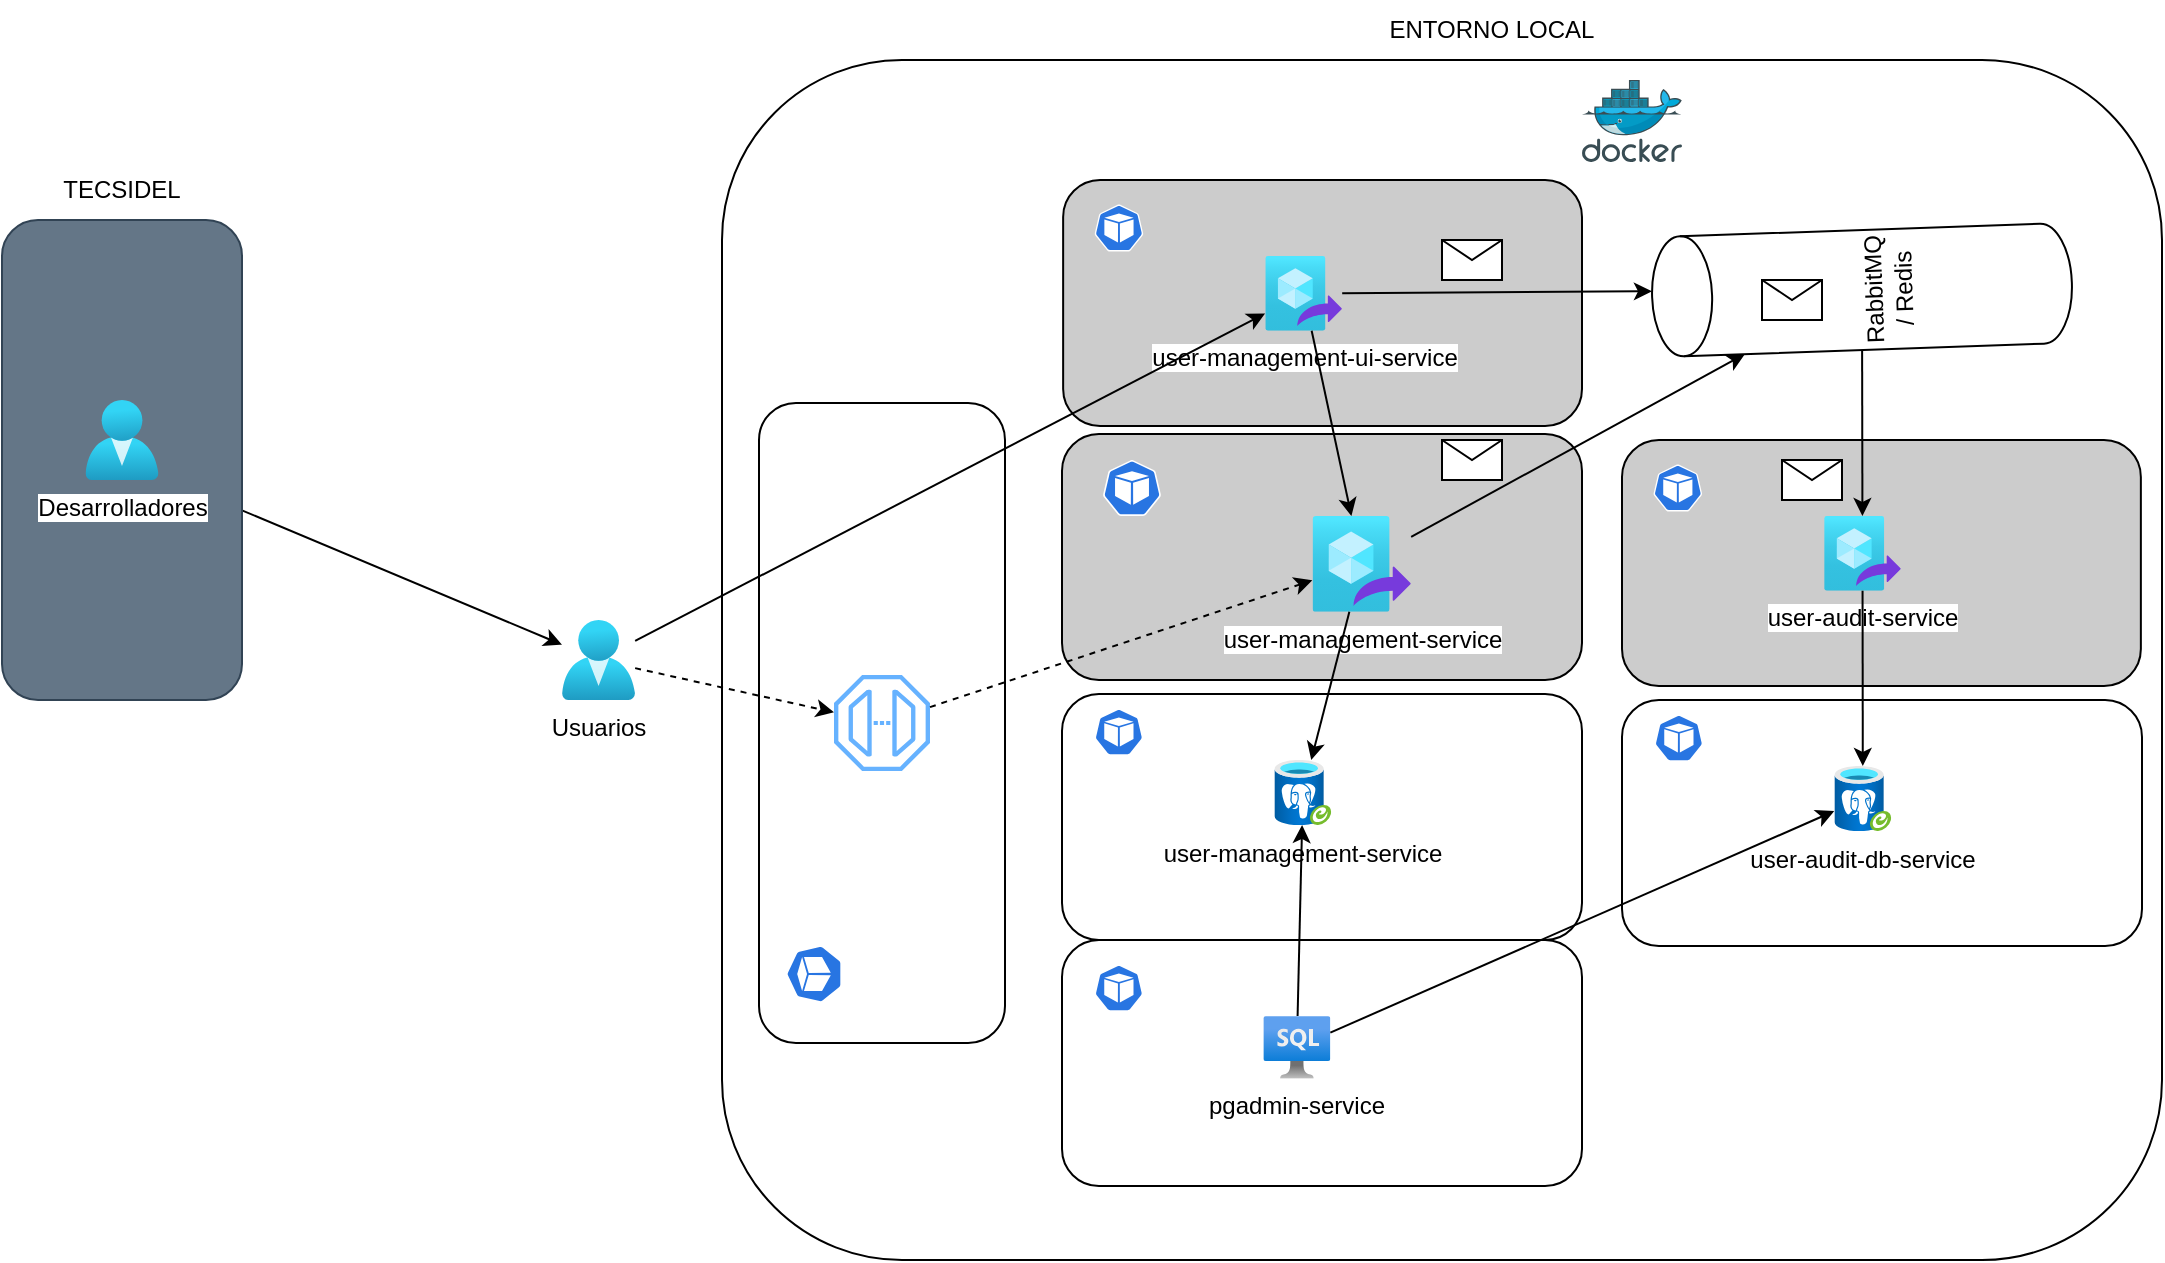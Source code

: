 <mxfile>
    <diagram id="Dp09zciwQ04VZwHExYm0" name="Page-1">
        <mxGraphModel dx="1682" dy="467" grid="1" gridSize="10" guides="1" tooltips="1" connect="1" arrows="1" fold="1" page="1" pageScale="1" pageWidth="850" pageHeight="1100" math="0" shadow="0">
            <root>
                <mxCell id="0"/>
                <mxCell id="1" parent="0"/>
                <mxCell id="63" value="" style="rounded=1;whiteSpace=wrap;html=1;" parent="1" vertex="1">
                    <mxGeometry x="200" y="280" width="720" height="600" as="geometry"/>
                </mxCell>
                <mxCell id="92" value="RabbitMQ / Redis" style="shape=cylinder3;whiteSpace=wrap;html=1;boundedLbl=1;backgroundOutline=1;size=15;rotation=-92;" vertex="1" parent="1">
                    <mxGeometry x="740" y="290" width="60" height="210" as="geometry"/>
                </mxCell>
                <mxCell id="68" value="" style="group" parent="1" vertex="1" connectable="0">
                    <mxGeometry x="370" y="290" width="430" height="553" as="geometry"/>
                </mxCell>
                <mxCell id="43" value="" style="sketch=0;aspect=fixed;html=1;points=[];align=center;image;fontSize=12;image=img/lib/mscae/Docker.svg;fillColor=#CCCCCC;" parent="68" vertex="1">
                    <mxGeometry x="260" width="50" height="41" as="geometry"/>
                </mxCell>
                <mxCell id="64" value="" style="group" parent="68" vertex="1" connectable="0">
                    <mxGeometry x="0.57" y="50" width="259.43" height="123" as="geometry"/>
                </mxCell>
                <mxCell id="54" value="" style="rounded=1;whiteSpace=wrap;html=1;fillColor=#CCCCCC;" parent="64" vertex="1">
                    <mxGeometry width="259.43" height="123" as="geometry"/>
                </mxCell>
                <mxCell id="55" value="" style="sketch=0;html=1;dashed=0;whitespace=wrap;fillColor=#2875E2;strokeColor=#ffffff;points=[[0.005,0.63,0],[0.1,0.2,0],[0.9,0.2,0],[0.5,0,0],[0.995,0.63,0],[0.72,0.99,0],[0.5,1,0],[0.28,0.99,0]];verticalLabelPosition=bottom;align=center;verticalAlign=top;shape=mxgraph.kubernetes.icon;prIcon=pod" parent="64" vertex="1">
                    <mxGeometry x="15.752" y="10" width="24.322" height="28" as="geometry"/>
                </mxCell>
                <mxCell id="56" value="user-management-ui-service" style="aspect=fixed;html=1;points=[];align=center;image;fontSize=12;image=img/lib/azure2/compute/Image_Definitions.svg;fillColor=#CCCCCC;" parent="64" vertex="1">
                    <mxGeometry x="100.991" y="38" width="38.529" height="37.36" as="geometry"/>
                </mxCell>
                <mxCell id="96" value="" style="shape=message;html=1;html=1;outlineConnect=0;labelPosition=center;verticalLabelPosition=bottom;align=center;verticalAlign=top;" vertex="1" parent="64">
                    <mxGeometry x="189.43" y="30" width="30" height="20" as="geometry"/>
                </mxCell>
                <mxCell id="65" value="" style="group" parent="68" vertex="1" connectable="0">
                    <mxGeometry y="177" width="320" height="156" as="geometry"/>
                </mxCell>
                <mxCell id="47" value="" style="rounded=1;whiteSpace=wrap;html=1;fillColor=#CCCCCC;" parent="65" vertex="1">
                    <mxGeometry width="260" height="123" as="geometry"/>
                </mxCell>
                <mxCell id="46" value="" style="sketch=0;html=1;dashed=0;whitespace=wrap;fillColor=#2875E2;strokeColor=#ffffff;points=[[0.005,0.63,0],[0.1,0.2,0],[0.9,0.2,0],[0.5,0,0],[0.995,0.63,0],[0.72,0.99,0],[0.5,1,0],[0.28,0.99,0]];verticalLabelPosition=bottom;align=center;verticalAlign=top;shape=mxgraph.kubernetes.icon;prIcon=pod" parent="65" vertex="1">
                    <mxGeometry x="20.0" y="13" width="30" height="28" as="geometry"/>
                </mxCell>
                <mxCell id="50" value="user-management-service" style="aspect=fixed;html=1;points=[];align=center;image;fontSize=12;image=img/lib/azure2/compute/Image_Definitions.svg;fillColor=#CCCCCC;" parent="65" vertex="1">
                    <mxGeometry x="125.14" y="41" width="49.43" height="47.93" as="geometry"/>
                </mxCell>
                <mxCell id="69" value="" style="group;rotation=-90;" parent="65" vertex="1" connectable="0">
                    <mxGeometry x="-250" y="83" width="320" height="123" as="geometry"/>
                </mxCell>
                <mxCell id="70" value="" style="rounded=1;whiteSpace=wrap;html=1;rotation=-90;" parent="69" vertex="1">
                    <mxGeometry width="320" height="123" as="geometry"/>
                </mxCell>
                <mxCell id="71" value="" style="sketch=0;html=1;dashed=0;whitespace=wrap;fillColor=#2875E2;strokeColor=#ffffff;points=[[0.005,0.63,0],[0.1,0.2,0],[0.9,0.2,0],[0.5,0,0],[0.995,0.63,0],[0.72,0.99,0],[0.5,1,0],[0.28,0.99,0]];verticalLabelPosition=bottom;align=center;verticalAlign=top;shape=mxgraph.kubernetes.icon;prIcon=pod;rotation=-90;" parent="69" vertex="1">
                    <mxGeometry x="111" y="173" width="30" height="28" as="geometry"/>
                </mxCell>
                <mxCell id="76" value="&lt;font color=&quot;#ffffff&quot;&gt;API Gateway&lt;/font&gt;" style="sketch=0;outlineConnect=0;fontColor=#232F3E;gradientColor=none;fillColor=#66B2FF;strokeColor=none;dashed=0;verticalLabelPosition=bottom;verticalAlign=top;align=center;html=1;fontSize=12;fontStyle=0;aspect=fixed;pointerEvents=1;shape=mxgraph.aws4.endpoint;" parent="69" vertex="1">
                    <mxGeometry x="136" y="37.5" width="48" height="48" as="geometry"/>
                </mxCell>
                <mxCell id="78" style="edgeStyle=none;html=1;fontColor=#FFFFFF;dashed=1;" parent="65" source="76" target="50" edge="1">
                    <mxGeometry relative="1" as="geometry"/>
                </mxCell>
                <mxCell id="97" value="" style="shape=message;html=1;html=1;outlineConnect=0;labelPosition=center;verticalLabelPosition=bottom;align=center;verticalAlign=top;" vertex="1" parent="65">
                    <mxGeometry x="190" y="3" width="30" height="20" as="geometry"/>
                </mxCell>
                <mxCell id="66" value="" style="group" parent="68" vertex="1" connectable="0">
                    <mxGeometry y="307" width="260" height="123" as="geometry"/>
                </mxCell>
                <mxCell id="48" value="" style="rounded=1;whiteSpace=wrap;html=1;" parent="66" vertex="1">
                    <mxGeometry width="260" height="123" as="geometry"/>
                </mxCell>
                <mxCell id="3" value="user-management-service" style="aspect=fixed;html=1;points=[];align=center;image;fontSize=12;image=img/lib/azure2/databases/Azure_Database_PostgreSQL_Server_Group.svg;" parent="66" vertex="1">
                    <mxGeometry x="106.088" y="33.0" width="28.673" height="32.5" as="geometry"/>
                </mxCell>
                <mxCell id="44" value="" style="sketch=0;html=1;dashed=0;whitespace=wrap;fillColor=#2875E2;strokeColor=#ffffff;points=[[0.005,0.63,0],[0.1,0.2,0],[0.9,0.2,0],[0.5,0,0],[0.995,0.63,0],[0.72,0.99,0],[0.5,1,0],[0.28,0.99,0]];verticalLabelPosition=bottom;align=center;verticalAlign=top;shape=mxgraph.kubernetes.icon;prIcon=pod" parent="66" vertex="1">
                    <mxGeometry x="16.25" y="5" width="24.375" height="28" as="geometry"/>
                </mxCell>
                <mxCell id="67" value="" style="group" parent="68" vertex="1" connectable="0">
                    <mxGeometry y="430" width="260" height="123" as="geometry"/>
                </mxCell>
                <mxCell id="49" value="" style="rounded=1;whiteSpace=wrap;html=1;" parent="67" vertex="1">
                    <mxGeometry width="260" height="123" as="geometry"/>
                </mxCell>
                <mxCell id="4" value="pgadmin-service" style="aspect=fixed;html=1;points=[];align=center;image;fontSize=12;image=img/lib/azure2/databases/Azure_SQL_VM.svg;" parent="67" vertex="1">
                    <mxGeometry x="100.693" y="38" width="33.472" height="31.381" as="geometry"/>
                </mxCell>
                <mxCell id="45" value="" style="sketch=0;html=1;dashed=0;whitespace=wrap;fillColor=#2875E2;strokeColor=#ffffff;points=[[0.005,0.63,0],[0.1,0.2,0],[0.9,0.2,0],[0.5,0,0],[0.995,0.63,0],[0.72,0.99,0],[0.5,1,0],[0.28,0.99,0]];verticalLabelPosition=bottom;align=center;verticalAlign=top;shape=mxgraph.kubernetes.icon;prIcon=pod" parent="67" vertex="1">
                    <mxGeometry x="16.25" y="10" width="24.375" height="28" as="geometry"/>
                </mxCell>
                <mxCell id="62" style="edgeStyle=none;html=1;" parent="68" source="56" target="50" edge="1">
                    <mxGeometry relative="1" as="geometry"/>
                </mxCell>
                <mxCell id="53" style="edgeStyle=none;html=1;" parent="68" source="50" target="3" edge="1">
                    <mxGeometry relative="1" as="geometry"/>
                </mxCell>
                <mxCell id="52" style="edgeStyle=none;html=1;" parent="68" source="4" target="3" edge="1">
                    <mxGeometry relative="1" as="geometry"/>
                </mxCell>
                <mxCell id="99" value="" style="shape=message;html=1;html=1;outlineConnect=0;labelPosition=center;verticalLabelPosition=bottom;align=center;verticalAlign=top;" vertex="1" parent="68">
                    <mxGeometry x="350" y="100" width="30" height="20" as="geometry"/>
                </mxCell>
                <mxCell id="25" style="edgeStyle=none;html=1;" parent="1" source="8" target="21" edge="1">
                    <mxGeometry relative="1" as="geometry"/>
                </mxCell>
                <mxCell id="73" style="edgeStyle=none;html=1;" parent="1" source="21" target="56" edge="1">
                    <mxGeometry relative="1" as="geometry"/>
                </mxCell>
                <mxCell id="77" style="edgeStyle=none;html=1;fontColor=#FFFFFF;dashed=1;" parent="1" source="21" target="76" edge="1">
                    <mxGeometry relative="1" as="geometry"/>
                </mxCell>
                <mxCell id="21" value="Usuarios" style="aspect=fixed;html=1;points=[];align=center;image;fontSize=12;image=img/lib/azure2/identity/Users.svg;" parent="1" vertex="1">
                    <mxGeometry x="120.0" y="560" width="36.57" height="40" as="geometry"/>
                </mxCell>
                <mxCell id="33" value="ENTORNO LOCAL" style="text;html=1;strokeColor=none;fillColor=none;align=center;verticalAlign=middle;whiteSpace=wrap;rounded=0;" parent="1" vertex="1">
                    <mxGeometry x="495" y="250" width="180" height="30" as="geometry"/>
                </mxCell>
                <mxCell id="57" value="" style="group" parent="1" vertex="1" connectable="0">
                    <mxGeometry x="-160" y="330" width="120" height="270" as="geometry"/>
                </mxCell>
                <mxCell id="8" value="" style="rounded=1;whiteSpace=wrap;html=1;strokeColor=#314354;fillColor=#647687;fontColor=#ffffff;" parent="57" vertex="1">
                    <mxGeometry y="30" width="120" height="240" as="geometry"/>
                </mxCell>
                <mxCell id="9" value="Desarrolladores" style="aspect=fixed;html=1;points=[];align=center;image;fontSize=12;image=img/lib/azure2/identity/Users.svg;" parent="57" vertex="1">
                    <mxGeometry x="41.71" y="120" width="36.57" height="40" as="geometry"/>
                </mxCell>
                <mxCell id="11" value="TECSIDEL" style="text;html=1;strokeColor=none;fillColor=none;align=center;verticalAlign=middle;whiteSpace=wrap;rounded=0;" parent="57" vertex="1">
                    <mxGeometry x="30" width="60" height="30" as="geometry"/>
                </mxCell>
                <mxCell id="79" value="" style="group" vertex="1" connectable="0" parent="1">
                    <mxGeometry x="650" y="470" width="259.43" height="123" as="geometry"/>
                </mxCell>
                <mxCell id="80" value="" style="rounded=1;whiteSpace=wrap;html=1;fillColor=#CCCCCC;" vertex="1" parent="79">
                    <mxGeometry width="259.43" height="123" as="geometry"/>
                </mxCell>
                <mxCell id="81" value="" style="sketch=0;html=1;dashed=0;whitespace=wrap;fillColor=#2875E2;strokeColor=#ffffff;points=[[0.005,0.63,0],[0.1,0.2,0],[0.9,0.2,0],[0.5,0,0],[0.995,0.63,0],[0.72,0.99,0],[0.5,1,0],[0.28,0.99,0]];verticalLabelPosition=bottom;align=center;verticalAlign=top;shape=mxgraph.kubernetes.icon;prIcon=pod" vertex="1" parent="79">
                    <mxGeometry x="15.752" y="10" width="24.322" height="28" as="geometry"/>
                </mxCell>
                <mxCell id="82" value="user-audit-service" style="aspect=fixed;html=1;points=[];align=center;image;fontSize=12;image=img/lib/azure2/compute/Image_Definitions.svg;fillColor=#CCCCCC;" vertex="1" parent="79">
                    <mxGeometry x="100.991" y="38" width="38.529" height="37.36" as="geometry"/>
                </mxCell>
                <mxCell id="98" value="" style="shape=message;html=1;html=1;outlineConnect=0;labelPosition=center;verticalLabelPosition=bottom;align=center;verticalAlign=top;" vertex="1" parent="79">
                    <mxGeometry x="80" y="10" width="30" height="20" as="geometry"/>
                </mxCell>
                <mxCell id="87" value="" style="group" vertex="1" connectable="0" parent="1">
                    <mxGeometry x="650" y="600" width="260" height="123" as="geometry"/>
                </mxCell>
                <mxCell id="88" value="" style="rounded=1;whiteSpace=wrap;html=1;" vertex="1" parent="87">
                    <mxGeometry width="260" height="123" as="geometry"/>
                </mxCell>
                <mxCell id="89" value="user-audit-db-service" style="aspect=fixed;html=1;points=[];align=center;image;fontSize=12;image=img/lib/azure2/databases/Azure_Database_PostgreSQL_Server_Group.svg;" vertex="1" parent="87">
                    <mxGeometry x="106.088" y="33.0" width="28.673" height="32.5" as="geometry"/>
                </mxCell>
                <mxCell id="90" value="" style="sketch=0;html=1;dashed=0;whitespace=wrap;fillColor=#2875E2;strokeColor=#ffffff;points=[[0.005,0.63,0],[0.1,0.2,0],[0.9,0.2,0],[0.5,0,0],[0.995,0.63,0],[0.72,0.99,0],[0.5,1,0],[0.28,0.99,0]];verticalLabelPosition=bottom;align=center;verticalAlign=top;shape=mxgraph.kubernetes.icon;prIcon=pod" vertex="1" parent="87">
                    <mxGeometry x="16.25" y="5" width="24.375" height="28" as="geometry"/>
                </mxCell>
                <mxCell id="91" style="edgeStyle=none;html=1;" edge="1" parent="1" source="82" target="89">
                    <mxGeometry relative="1" as="geometry"/>
                </mxCell>
                <mxCell id="95" style="edgeStyle=none;html=1;" edge="1" parent="1" source="92" target="82">
                    <mxGeometry relative="1" as="geometry"/>
                </mxCell>
                <mxCell id="93" style="edgeStyle=none;html=1;" edge="1" parent="1" source="50" target="92">
                    <mxGeometry relative="1" as="geometry"/>
                </mxCell>
                <mxCell id="94" style="edgeStyle=none;html=1;" edge="1" parent="1" source="56" target="92">
                    <mxGeometry relative="1" as="geometry"/>
                </mxCell>
                <mxCell id="100" style="edgeStyle=none;html=1;" edge="1" parent="1" source="4" target="89">
                    <mxGeometry relative="1" as="geometry"/>
                </mxCell>
            </root>
        </mxGraphModel>
    </diagram>
</mxfile>